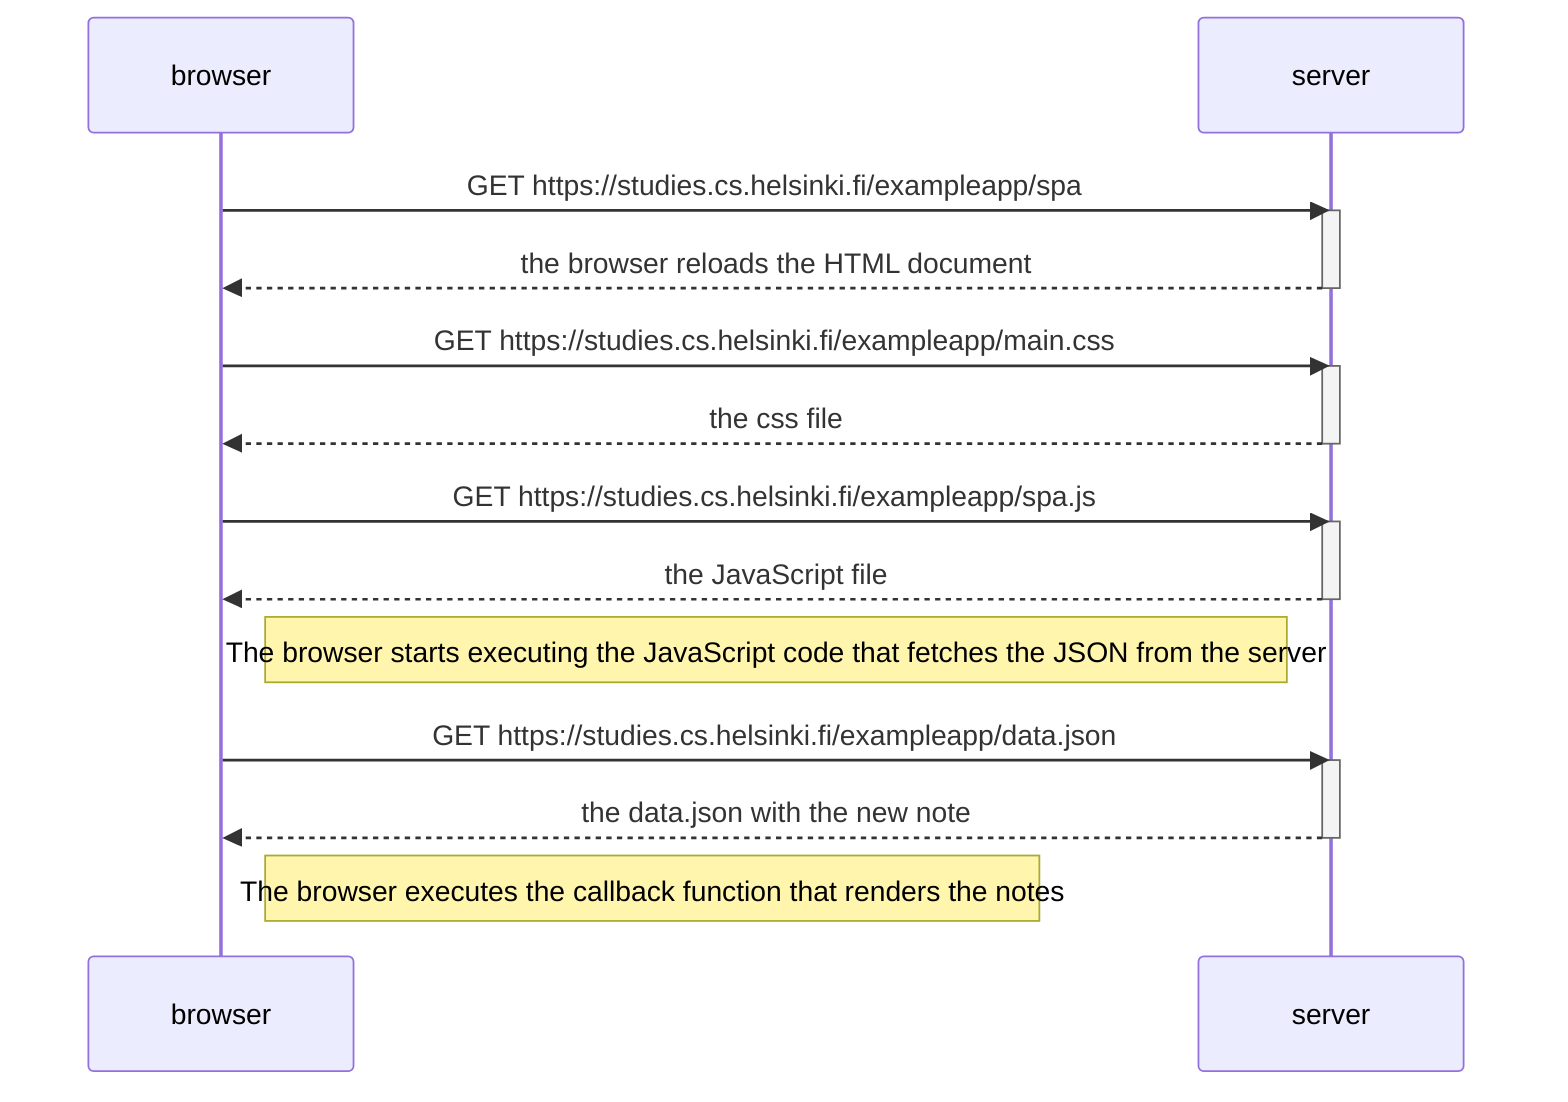 sequenceDiagram
    participant browser
    participant server
    
       
    browser->>server: GET https://studies.cs.helsinki.fi/exampleapp/spa
    activate server
    server-->>browser: the browser reloads the HTML document
    deactivate server

    browser->>server: GET https://studies.cs.helsinki.fi/exampleapp/main.css
    activate server
    server-->>browser: the css file
    deactivate server

    browser->>server: GET https://studies.cs.helsinki.fi/exampleapp/spa.js
    activate server
    server-->>browser: the JavaScript file
    deactivate server

    Note right of browser: The browser starts executing the JavaScript code that fetches the JSON from the server

    browser->>server: GET https://studies.cs.helsinki.fi/exampleapp/data.json
    activate server
    server-->>browser: the data.json  with the new note
    deactivate server

    Note right of browser: The browser executes the callback function that renders the notes